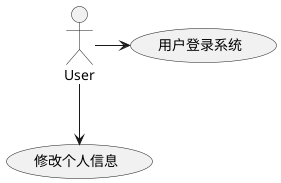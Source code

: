 @startuml
' 定义用例并赋予别名
(用户登录系统) as Login
usecase "修改个人信息" as UpdateProfile

' 通过别名引用
actor User
User -> Login
User --> UpdateProfile
@enduml

@startuml
class "VeryLongClassName" as VLCN
interface "DataProcessor" as DP

VLCN ..|> DP
@enduml


